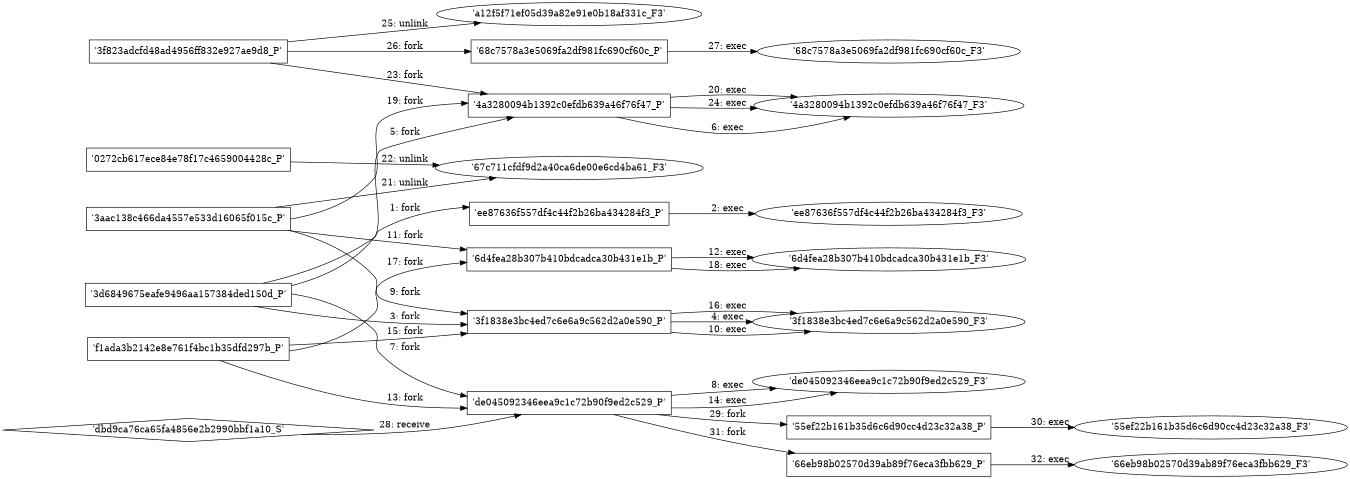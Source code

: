 digraph "D:\Learning\Paper\apt\基于CTI的攻击预警\Dataset\攻击图\ASGfromALLCTI\Paranoia and the rise of fake antivirus.dot" {
rankdir="LR"
size="9"
fixedsize="false"
splines="true"
nodesep=0.3
ranksep=0
fontsize=10
overlap="scalexy"
engine= "neato"
	"'3d6849675eafe9496aa157384ded150d_P'" [node_type=Process shape=box]
	"'ee87636f557df4c44f2b26ba434284f3_P'" [node_type=Process shape=box]
	"'3d6849675eafe9496aa157384ded150d_P'" -> "'ee87636f557df4c44f2b26ba434284f3_P'" [label="1: fork"]
	"'ee87636f557df4c44f2b26ba434284f3_P'" [node_type=Process shape=box]
	"'ee87636f557df4c44f2b26ba434284f3_F3'" [node_type=File shape=ellipse]
	"'ee87636f557df4c44f2b26ba434284f3_P'" -> "'ee87636f557df4c44f2b26ba434284f3_F3'" [label="2: exec"]
	"'3d6849675eafe9496aa157384ded150d_P'" [node_type=Process shape=box]
	"'3f1838e3bc4ed7c6e6a9c562d2a0e590_P'" [node_type=Process shape=box]
	"'3d6849675eafe9496aa157384ded150d_P'" -> "'3f1838e3bc4ed7c6e6a9c562d2a0e590_P'" [label="3: fork"]
	"'3f1838e3bc4ed7c6e6a9c562d2a0e590_P'" [node_type=Process shape=box]
	"'3f1838e3bc4ed7c6e6a9c562d2a0e590_F3'" [node_type=File shape=ellipse]
	"'3f1838e3bc4ed7c6e6a9c562d2a0e590_P'" -> "'3f1838e3bc4ed7c6e6a9c562d2a0e590_F3'" [label="4: exec"]
	"'3d6849675eafe9496aa157384ded150d_P'" [node_type=Process shape=box]
	"'4a3280094b1392c0efdb639a46f76f47_P'" [node_type=Process shape=box]
	"'3d6849675eafe9496aa157384ded150d_P'" -> "'4a3280094b1392c0efdb639a46f76f47_P'" [label="5: fork"]
	"'4a3280094b1392c0efdb639a46f76f47_P'" [node_type=Process shape=box]
	"'4a3280094b1392c0efdb639a46f76f47_F3'" [node_type=File shape=ellipse]
	"'4a3280094b1392c0efdb639a46f76f47_P'" -> "'4a3280094b1392c0efdb639a46f76f47_F3'" [label="6: exec"]
	"'3d6849675eafe9496aa157384ded150d_P'" [node_type=Process shape=box]
	"'de045092346eea9c1c72b90f9ed2c529_P'" [node_type=Process shape=box]
	"'3d6849675eafe9496aa157384ded150d_P'" -> "'de045092346eea9c1c72b90f9ed2c529_P'" [label="7: fork"]
	"'de045092346eea9c1c72b90f9ed2c529_P'" [node_type=Process shape=box]
	"'de045092346eea9c1c72b90f9ed2c529_F3'" [node_type=File shape=ellipse]
	"'de045092346eea9c1c72b90f9ed2c529_P'" -> "'de045092346eea9c1c72b90f9ed2c529_F3'" [label="8: exec"]
	"'3aac138c466da4557e533d16065f015c_P'" [node_type=Process shape=box]
	"'3f1838e3bc4ed7c6e6a9c562d2a0e590_P'" [node_type=Process shape=box]
	"'3aac138c466da4557e533d16065f015c_P'" -> "'3f1838e3bc4ed7c6e6a9c562d2a0e590_P'" [label="9: fork"]
	"'3f1838e3bc4ed7c6e6a9c562d2a0e590_P'" [node_type=Process shape=box]
	"'3f1838e3bc4ed7c6e6a9c562d2a0e590_F3'" [node_type=File shape=ellipse]
	"'3f1838e3bc4ed7c6e6a9c562d2a0e590_P'" -> "'3f1838e3bc4ed7c6e6a9c562d2a0e590_F3'" [label="10: exec"]
	"'3aac138c466da4557e533d16065f015c_P'" [node_type=Process shape=box]
	"'6d4fea28b307b410bdcadca30b431e1b_P'" [node_type=Process shape=box]
	"'3aac138c466da4557e533d16065f015c_P'" -> "'6d4fea28b307b410bdcadca30b431e1b_P'" [label="11: fork"]
	"'6d4fea28b307b410bdcadca30b431e1b_P'" [node_type=Process shape=box]
	"'6d4fea28b307b410bdcadca30b431e1b_F3'" [node_type=File shape=ellipse]
	"'6d4fea28b307b410bdcadca30b431e1b_P'" -> "'6d4fea28b307b410bdcadca30b431e1b_F3'" [label="12: exec"]
	"'f1ada3b2142e8e761f4bc1b35dfd297b_P'" [node_type=Process shape=box]
	"'de045092346eea9c1c72b90f9ed2c529_P'" [node_type=Process shape=box]
	"'f1ada3b2142e8e761f4bc1b35dfd297b_P'" -> "'de045092346eea9c1c72b90f9ed2c529_P'" [label="13: fork"]
	"'de045092346eea9c1c72b90f9ed2c529_P'" [node_type=Process shape=box]
	"'de045092346eea9c1c72b90f9ed2c529_F3'" [node_type=File shape=ellipse]
	"'de045092346eea9c1c72b90f9ed2c529_P'" -> "'de045092346eea9c1c72b90f9ed2c529_F3'" [label="14: exec"]
	"'f1ada3b2142e8e761f4bc1b35dfd297b_P'" [node_type=Process shape=box]
	"'3f1838e3bc4ed7c6e6a9c562d2a0e590_P'" [node_type=Process shape=box]
	"'f1ada3b2142e8e761f4bc1b35dfd297b_P'" -> "'3f1838e3bc4ed7c6e6a9c562d2a0e590_P'" [label="15: fork"]
	"'3f1838e3bc4ed7c6e6a9c562d2a0e590_P'" [node_type=Process shape=box]
	"'3f1838e3bc4ed7c6e6a9c562d2a0e590_F3'" [node_type=File shape=ellipse]
	"'3f1838e3bc4ed7c6e6a9c562d2a0e590_P'" -> "'3f1838e3bc4ed7c6e6a9c562d2a0e590_F3'" [label="16: exec"]
	"'f1ada3b2142e8e761f4bc1b35dfd297b_P'" [node_type=Process shape=box]
	"'6d4fea28b307b410bdcadca30b431e1b_P'" [node_type=Process shape=box]
	"'f1ada3b2142e8e761f4bc1b35dfd297b_P'" -> "'6d4fea28b307b410bdcadca30b431e1b_P'" [label="17: fork"]
	"'6d4fea28b307b410bdcadca30b431e1b_P'" [node_type=Process shape=box]
	"'6d4fea28b307b410bdcadca30b431e1b_F3'" [node_type=File shape=ellipse]
	"'6d4fea28b307b410bdcadca30b431e1b_P'" -> "'6d4fea28b307b410bdcadca30b431e1b_F3'" [label="18: exec"]
	"'3aac138c466da4557e533d16065f015c_P'" [node_type=Process shape=box]
	"'4a3280094b1392c0efdb639a46f76f47_P'" [node_type=Process shape=box]
	"'3aac138c466da4557e533d16065f015c_P'" -> "'4a3280094b1392c0efdb639a46f76f47_P'" [label="19: fork"]
	"'4a3280094b1392c0efdb639a46f76f47_P'" [node_type=Process shape=box]
	"'4a3280094b1392c0efdb639a46f76f47_F3'" [node_type=File shape=ellipse]
	"'4a3280094b1392c0efdb639a46f76f47_P'" -> "'4a3280094b1392c0efdb639a46f76f47_F3'" [label="20: exec"]
	"'67c711cfdf9d2a40ca6de00e6cd4ba61_F3'" [node_type=file shape=ellipse]
	"'3aac138c466da4557e533d16065f015c_P'" [node_type=Process shape=box]
	"'3aac138c466da4557e533d16065f015c_P'" -> "'67c711cfdf9d2a40ca6de00e6cd4ba61_F3'" [label="21: unlink"]
	"'67c711cfdf9d2a40ca6de00e6cd4ba61_F3'" [node_type=file shape=ellipse]
	"'0272cb617ece84e78f17c4659004428c_P'" [node_type=Process shape=box]
	"'0272cb617ece84e78f17c4659004428c_P'" -> "'67c711cfdf9d2a40ca6de00e6cd4ba61_F3'" [label="22: unlink"]
	"'3f823adcfd48ad4956ff832e927ae9d8_P'" [node_type=Process shape=box]
	"'4a3280094b1392c0efdb639a46f76f47_P'" [node_type=Process shape=box]
	"'3f823adcfd48ad4956ff832e927ae9d8_P'" -> "'4a3280094b1392c0efdb639a46f76f47_P'" [label="23: fork"]
	"'4a3280094b1392c0efdb639a46f76f47_P'" [node_type=Process shape=box]
	"'4a3280094b1392c0efdb639a46f76f47_F3'" [node_type=File shape=ellipse]
	"'4a3280094b1392c0efdb639a46f76f47_P'" -> "'4a3280094b1392c0efdb639a46f76f47_F3'" [label="24: exec"]
	"'a12f5f71ef05d39a82e91e0b18af331c_F3'" [node_type=file shape=ellipse]
	"'3f823adcfd48ad4956ff832e927ae9d8_P'" [node_type=Process shape=box]
	"'3f823adcfd48ad4956ff832e927ae9d8_P'" -> "'a12f5f71ef05d39a82e91e0b18af331c_F3'" [label="25: unlink"]
	"'3f823adcfd48ad4956ff832e927ae9d8_P'" [node_type=Process shape=box]
	"'68c7578a3e5069fa2df981fc690cf60c_P'" [node_type=Process shape=box]
	"'3f823adcfd48ad4956ff832e927ae9d8_P'" -> "'68c7578a3e5069fa2df981fc690cf60c_P'" [label="26: fork"]
	"'68c7578a3e5069fa2df981fc690cf60c_P'" [node_type=Process shape=box]
	"'68c7578a3e5069fa2df981fc690cf60c_F3'" [node_type=File shape=ellipse]
	"'68c7578a3e5069fa2df981fc690cf60c_P'" -> "'68c7578a3e5069fa2df981fc690cf60c_F3'" [label="27: exec"]
	"'de045092346eea9c1c72b90f9ed2c529_P'" [node_type=Process shape=box]
	"'dbd9ca76ca65fa4856e2b2990bbf1a10_S'" [node_type=Socket shape=diamond]
	"'dbd9ca76ca65fa4856e2b2990bbf1a10_S'" -> "'de045092346eea9c1c72b90f9ed2c529_P'" [label="28: receive"]
	"'de045092346eea9c1c72b90f9ed2c529_P'" [node_type=Process shape=box]
	"'55ef22b161b35d6c6d90cc4d23c32a38_P'" [node_type=Process shape=box]
	"'de045092346eea9c1c72b90f9ed2c529_P'" -> "'55ef22b161b35d6c6d90cc4d23c32a38_P'" [label="29: fork"]
	"'55ef22b161b35d6c6d90cc4d23c32a38_P'" [node_type=Process shape=box]
	"'55ef22b161b35d6c6d90cc4d23c32a38_F3'" [node_type=File shape=ellipse]
	"'55ef22b161b35d6c6d90cc4d23c32a38_P'" -> "'55ef22b161b35d6c6d90cc4d23c32a38_F3'" [label="30: exec"]
	"'de045092346eea9c1c72b90f9ed2c529_P'" [node_type=Process shape=box]
	"'66eb98b02570d39ab89f76eca3fbb629_P'" [node_type=Process shape=box]
	"'de045092346eea9c1c72b90f9ed2c529_P'" -> "'66eb98b02570d39ab89f76eca3fbb629_P'" [label="31: fork"]
	"'66eb98b02570d39ab89f76eca3fbb629_P'" [node_type=Process shape=box]
	"'66eb98b02570d39ab89f76eca3fbb629_F3'" [node_type=File shape=ellipse]
	"'66eb98b02570d39ab89f76eca3fbb629_P'" -> "'66eb98b02570d39ab89f76eca3fbb629_F3'" [label="32: exec"]
}
